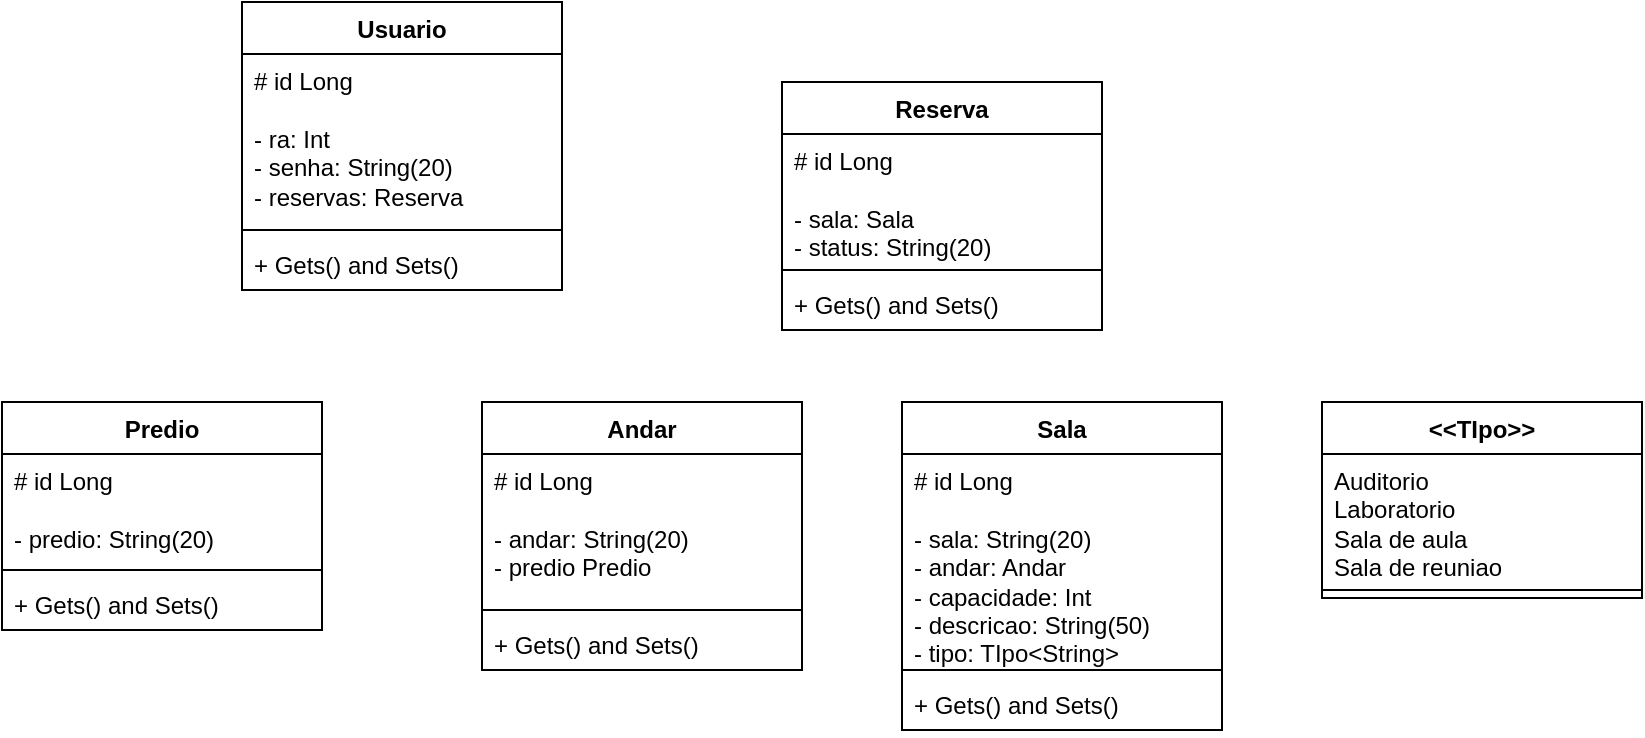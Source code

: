 <mxfile version="21.0.2" type="github">
  <diagram name="Página-1" id="OfbPmdyo6A2FBJWRDLl1">
    <mxGraphModel dx="954" dy="501" grid="1" gridSize="10" guides="1" tooltips="1" connect="1" arrows="1" fold="1" page="1" pageScale="1" pageWidth="827" pageHeight="1169" math="0" shadow="0">
      <root>
        <mxCell id="0" />
        <mxCell id="1" parent="0" />
        <mxCell id="qx_8cNcrzIDkyS5V7uXJ-1" value="Predio" style="swimlane;fontStyle=1;align=center;verticalAlign=top;childLayout=stackLayout;horizontal=1;startSize=26;horizontalStack=0;resizeParent=1;resizeParentMax=0;resizeLast=0;collapsible=1;marginBottom=0;whiteSpace=wrap;html=1;" parent="1" vertex="1">
          <mxGeometry x="40" y="220" width="160" height="114" as="geometry" />
        </mxCell>
        <mxCell id="qx_8cNcrzIDkyS5V7uXJ-2" value="# id Long&lt;div&gt;&lt;br&gt;&lt;/div&gt;&lt;div&gt;- predio: String(20)&lt;/div&gt;" style="text;strokeColor=none;fillColor=none;align=left;verticalAlign=top;spacingLeft=4;spacingRight=4;overflow=hidden;rotatable=0;points=[[0,0.5],[1,0.5]];portConstraint=eastwest;whiteSpace=wrap;html=1;" parent="qx_8cNcrzIDkyS5V7uXJ-1" vertex="1">
          <mxGeometry y="26" width="160" height="54" as="geometry" />
        </mxCell>
        <mxCell id="qx_8cNcrzIDkyS5V7uXJ-3" value="" style="line;strokeWidth=1;fillColor=none;align=left;verticalAlign=middle;spacingTop=-1;spacingLeft=3;spacingRight=3;rotatable=0;labelPosition=right;points=[];portConstraint=eastwest;strokeColor=inherit;" parent="qx_8cNcrzIDkyS5V7uXJ-1" vertex="1">
          <mxGeometry y="80" width="160" height="8" as="geometry" />
        </mxCell>
        <mxCell id="qx_8cNcrzIDkyS5V7uXJ-4" value="+ Gets() and Sets()" style="text;strokeColor=none;fillColor=none;align=left;verticalAlign=top;spacingLeft=4;spacingRight=4;overflow=hidden;rotatable=0;points=[[0,0.5],[1,0.5]];portConstraint=eastwest;whiteSpace=wrap;html=1;" parent="qx_8cNcrzIDkyS5V7uXJ-1" vertex="1">
          <mxGeometry y="88" width="160" height="26" as="geometry" />
        </mxCell>
        <mxCell id="qx_8cNcrzIDkyS5V7uXJ-5" value="Andar" style="swimlane;fontStyle=1;align=center;verticalAlign=top;childLayout=stackLayout;horizontal=1;startSize=26;horizontalStack=0;resizeParent=1;resizeParentMax=0;resizeLast=0;collapsible=1;marginBottom=0;whiteSpace=wrap;html=1;" parent="1" vertex="1">
          <mxGeometry x="280" y="220" width="160" height="134" as="geometry" />
        </mxCell>
        <mxCell id="qx_8cNcrzIDkyS5V7uXJ-6" value="&lt;div&gt;# id Long&lt;/div&gt;&lt;div&gt;&lt;br&gt;&lt;/div&gt;&lt;div&gt;- andar: String(20)&lt;/div&gt;&lt;div&gt;- predio Predio&lt;br&gt;&lt;/div&gt;" style="text;strokeColor=none;fillColor=none;align=left;verticalAlign=top;spacingLeft=4;spacingRight=4;overflow=hidden;rotatable=0;points=[[0,0.5],[1,0.5]];portConstraint=eastwest;whiteSpace=wrap;html=1;" parent="qx_8cNcrzIDkyS5V7uXJ-5" vertex="1">
          <mxGeometry y="26" width="160" height="74" as="geometry" />
        </mxCell>
        <mxCell id="qx_8cNcrzIDkyS5V7uXJ-7" value="" style="line;strokeWidth=1;fillColor=none;align=left;verticalAlign=middle;spacingTop=-1;spacingLeft=3;spacingRight=3;rotatable=0;labelPosition=right;points=[];portConstraint=eastwest;strokeColor=inherit;" parent="qx_8cNcrzIDkyS5V7uXJ-5" vertex="1">
          <mxGeometry y="100" width="160" height="8" as="geometry" />
        </mxCell>
        <mxCell id="qx_8cNcrzIDkyS5V7uXJ-8" value="+ Gets() and Sets()" style="text;strokeColor=none;fillColor=none;align=left;verticalAlign=top;spacingLeft=4;spacingRight=4;overflow=hidden;rotatable=0;points=[[0,0.5],[1,0.5]];portConstraint=eastwest;whiteSpace=wrap;html=1;" parent="qx_8cNcrzIDkyS5V7uXJ-5" vertex="1">
          <mxGeometry y="108" width="160" height="26" as="geometry" />
        </mxCell>
        <mxCell id="qx_8cNcrzIDkyS5V7uXJ-9" value="Sala" style="swimlane;fontStyle=1;align=center;verticalAlign=top;childLayout=stackLayout;horizontal=1;startSize=26;horizontalStack=0;resizeParent=1;resizeParentMax=0;resizeLast=0;collapsible=1;marginBottom=0;whiteSpace=wrap;html=1;" parent="1" vertex="1">
          <mxGeometry x="490" y="220" width="160" height="164" as="geometry" />
        </mxCell>
        <mxCell id="qx_8cNcrzIDkyS5V7uXJ-10" value="&lt;div&gt;# id Long&lt;br&gt;&lt;/div&gt;&lt;div&gt;&lt;br&gt;&lt;/div&gt;&lt;div&gt;- sala: String(20)&lt;span style=&quot;white-space: pre;&quot;&gt;&lt;/span&gt;&lt;span style=&quot;white-space: pre;&quot;&gt;&lt;/span&gt;&lt;span style=&quot;white-space: pre;&quot;&gt;&lt;/span&gt;&lt;br&gt;&lt;/div&gt;&lt;div&gt;- andar: Andar&lt;/div&gt;&lt;div&gt;- capacidade: Int&lt;br&gt;&lt;/div&gt;&lt;div&gt;- descricao: String(50)&lt;br&gt;&lt;/div&gt;&lt;div&gt;- tipo: TIpo&amp;lt;String&amp;gt;&lt;br&gt;&lt;/div&gt;" style="text;strokeColor=none;fillColor=none;align=left;verticalAlign=top;spacingLeft=4;spacingRight=4;overflow=hidden;rotatable=0;points=[[0,0.5],[1,0.5]];portConstraint=eastwest;whiteSpace=wrap;html=1;" parent="qx_8cNcrzIDkyS5V7uXJ-9" vertex="1">
          <mxGeometry y="26" width="160" height="104" as="geometry" />
        </mxCell>
        <mxCell id="qx_8cNcrzIDkyS5V7uXJ-11" value="" style="line;strokeWidth=1;fillColor=none;align=left;verticalAlign=middle;spacingTop=-1;spacingLeft=3;spacingRight=3;rotatable=0;labelPosition=right;points=[];portConstraint=eastwest;strokeColor=inherit;" parent="qx_8cNcrzIDkyS5V7uXJ-9" vertex="1">
          <mxGeometry y="130" width="160" height="8" as="geometry" />
        </mxCell>
        <mxCell id="qx_8cNcrzIDkyS5V7uXJ-12" value="+ Gets() and Sets()" style="text;strokeColor=none;fillColor=none;align=left;verticalAlign=top;spacingLeft=4;spacingRight=4;overflow=hidden;rotatable=0;points=[[0,0.5],[1,0.5]];portConstraint=eastwest;whiteSpace=wrap;html=1;" parent="qx_8cNcrzIDkyS5V7uXJ-9" vertex="1">
          <mxGeometry y="138" width="160" height="26" as="geometry" />
        </mxCell>
        <mxCell id="qx_8cNcrzIDkyS5V7uXJ-13" value="Reserva" style="swimlane;fontStyle=1;align=center;verticalAlign=top;childLayout=stackLayout;horizontal=1;startSize=26;horizontalStack=0;resizeParent=1;resizeParentMax=0;resizeLast=0;collapsible=1;marginBottom=0;whiteSpace=wrap;html=1;" parent="1" vertex="1">
          <mxGeometry x="430" y="60" width="160" height="124" as="geometry" />
        </mxCell>
        <mxCell id="qx_8cNcrzIDkyS5V7uXJ-14" value="# id Long&lt;div&gt;&lt;br&gt;&lt;/div&gt;&lt;div&gt;- sala: Sala&lt;br&gt;&lt;/div&gt;&lt;div&gt;- status: String(20)&lt;br&gt;&lt;/div&gt;" style="text;strokeColor=none;fillColor=none;align=left;verticalAlign=top;spacingLeft=4;spacingRight=4;overflow=hidden;rotatable=0;points=[[0,0.5],[1,0.5]];portConstraint=eastwest;whiteSpace=wrap;html=1;" parent="qx_8cNcrzIDkyS5V7uXJ-13" vertex="1">
          <mxGeometry y="26" width="160" height="64" as="geometry" />
        </mxCell>
        <mxCell id="qx_8cNcrzIDkyS5V7uXJ-15" value="" style="line;strokeWidth=1;fillColor=none;align=left;verticalAlign=middle;spacingTop=-1;spacingLeft=3;spacingRight=3;rotatable=0;labelPosition=right;points=[];portConstraint=eastwest;strokeColor=inherit;" parent="qx_8cNcrzIDkyS5V7uXJ-13" vertex="1">
          <mxGeometry y="90" width="160" height="8" as="geometry" />
        </mxCell>
        <mxCell id="qx_8cNcrzIDkyS5V7uXJ-16" value="+ Gets() and Sets()" style="text;strokeColor=none;fillColor=none;align=left;verticalAlign=top;spacingLeft=4;spacingRight=4;overflow=hidden;rotatable=0;points=[[0,0.5],[1,0.5]];portConstraint=eastwest;whiteSpace=wrap;html=1;" parent="qx_8cNcrzIDkyS5V7uXJ-13" vertex="1">
          <mxGeometry y="98" width="160" height="26" as="geometry" />
        </mxCell>
        <mxCell id="qx_8cNcrzIDkyS5V7uXJ-18" value="Usuario" style="swimlane;fontStyle=1;align=center;verticalAlign=top;childLayout=stackLayout;horizontal=1;startSize=26;horizontalStack=0;resizeParent=1;resizeParentMax=0;resizeLast=0;collapsible=1;marginBottom=0;whiteSpace=wrap;html=1;" parent="1" vertex="1">
          <mxGeometry x="160" y="20" width="160" height="144" as="geometry" />
        </mxCell>
        <mxCell id="qx_8cNcrzIDkyS5V7uXJ-19" value="# id Long&lt;div&gt;&lt;br&gt;&lt;/div&gt;&lt;div&gt;- ra: Int&lt;/div&gt;&lt;div&gt;- senha: String(20)&lt;br&gt;&lt;/div&gt;&lt;div&gt;- reservas: Reserva&lt;br&gt;&lt;/div&gt;&lt;div&gt;&lt;br&gt;&lt;/div&gt;" style="text;strokeColor=none;fillColor=none;align=left;verticalAlign=top;spacingLeft=4;spacingRight=4;overflow=hidden;rotatable=0;points=[[0,0.5],[1,0.5]];portConstraint=eastwest;whiteSpace=wrap;html=1;" parent="qx_8cNcrzIDkyS5V7uXJ-18" vertex="1">
          <mxGeometry y="26" width="160" height="84" as="geometry" />
        </mxCell>
        <mxCell id="qx_8cNcrzIDkyS5V7uXJ-20" value="" style="line;strokeWidth=1;fillColor=none;align=left;verticalAlign=middle;spacingTop=-1;spacingLeft=3;spacingRight=3;rotatable=0;labelPosition=right;points=[];portConstraint=eastwest;strokeColor=inherit;" parent="qx_8cNcrzIDkyS5V7uXJ-18" vertex="1">
          <mxGeometry y="110" width="160" height="8" as="geometry" />
        </mxCell>
        <mxCell id="qx_8cNcrzIDkyS5V7uXJ-21" value="+ Gets() and Sets()" style="text;strokeColor=none;fillColor=none;align=left;verticalAlign=top;spacingLeft=4;spacingRight=4;overflow=hidden;rotatable=0;points=[[0,0.5],[1,0.5]];portConstraint=eastwest;whiteSpace=wrap;html=1;" parent="qx_8cNcrzIDkyS5V7uXJ-18" vertex="1">
          <mxGeometry y="118" width="160" height="26" as="geometry" />
        </mxCell>
        <mxCell id="ohJQiO2BL7nx-fjjb1ji-1" value="&amp;lt;&amp;lt;TIpo&amp;gt;&amp;gt;" style="swimlane;fontStyle=1;align=center;verticalAlign=top;childLayout=stackLayout;horizontal=1;startSize=26;horizontalStack=0;resizeParent=1;resizeParentMax=0;resizeLast=0;collapsible=1;marginBottom=0;whiteSpace=wrap;html=1;" vertex="1" parent="1">
          <mxGeometry x="700" y="220" width="160" height="98" as="geometry" />
        </mxCell>
        <mxCell id="ohJQiO2BL7nx-fjjb1ji-2" value="&lt;div&gt;Auditorio&lt;/div&gt;&lt;div&gt;Laboratorio&lt;/div&gt;&lt;div&gt;Sala de aula&lt;/div&gt;&lt;div&gt;Sala de reuniao&lt;br&gt;&lt;/div&gt;" style="text;strokeColor=none;fillColor=none;align=left;verticalAlign=top;spacingLeft=4;spacingRight=4;overflow=hidden;rotatable=0;points=[[0,0.5],[1,0.5]];portConstraint=eastwest;whiteSpace=wrap;html=1;" vertex="1" parent="ohJQiO2BL7nx-fjjb1ji-1">
          <mxGeometry y="26" width="160" height="64" as="geometry" />
        </mxCell>
        <mxCell id="ohJQiO2BL7nx-fjjb1ji-3" value="" style="line;strokeWidth=1;fillColor=none;align=left;verticalAlign=middle;spacingTop=-1;spacingLeft=3;spacingRight=3;rotatable=0;labelPosition=right;points=[];portConstraint=eastwest;strokeColor=inherit;" vertex="1" parent="ohJQiO2BL7nx-fjjb1ji-1">
          <mxGeometry y="90" width="160" height="8" as="geometry" />
        </mxCell>
      </root>
    </mxGraphModel>
  </diagram>
</mxfile>
